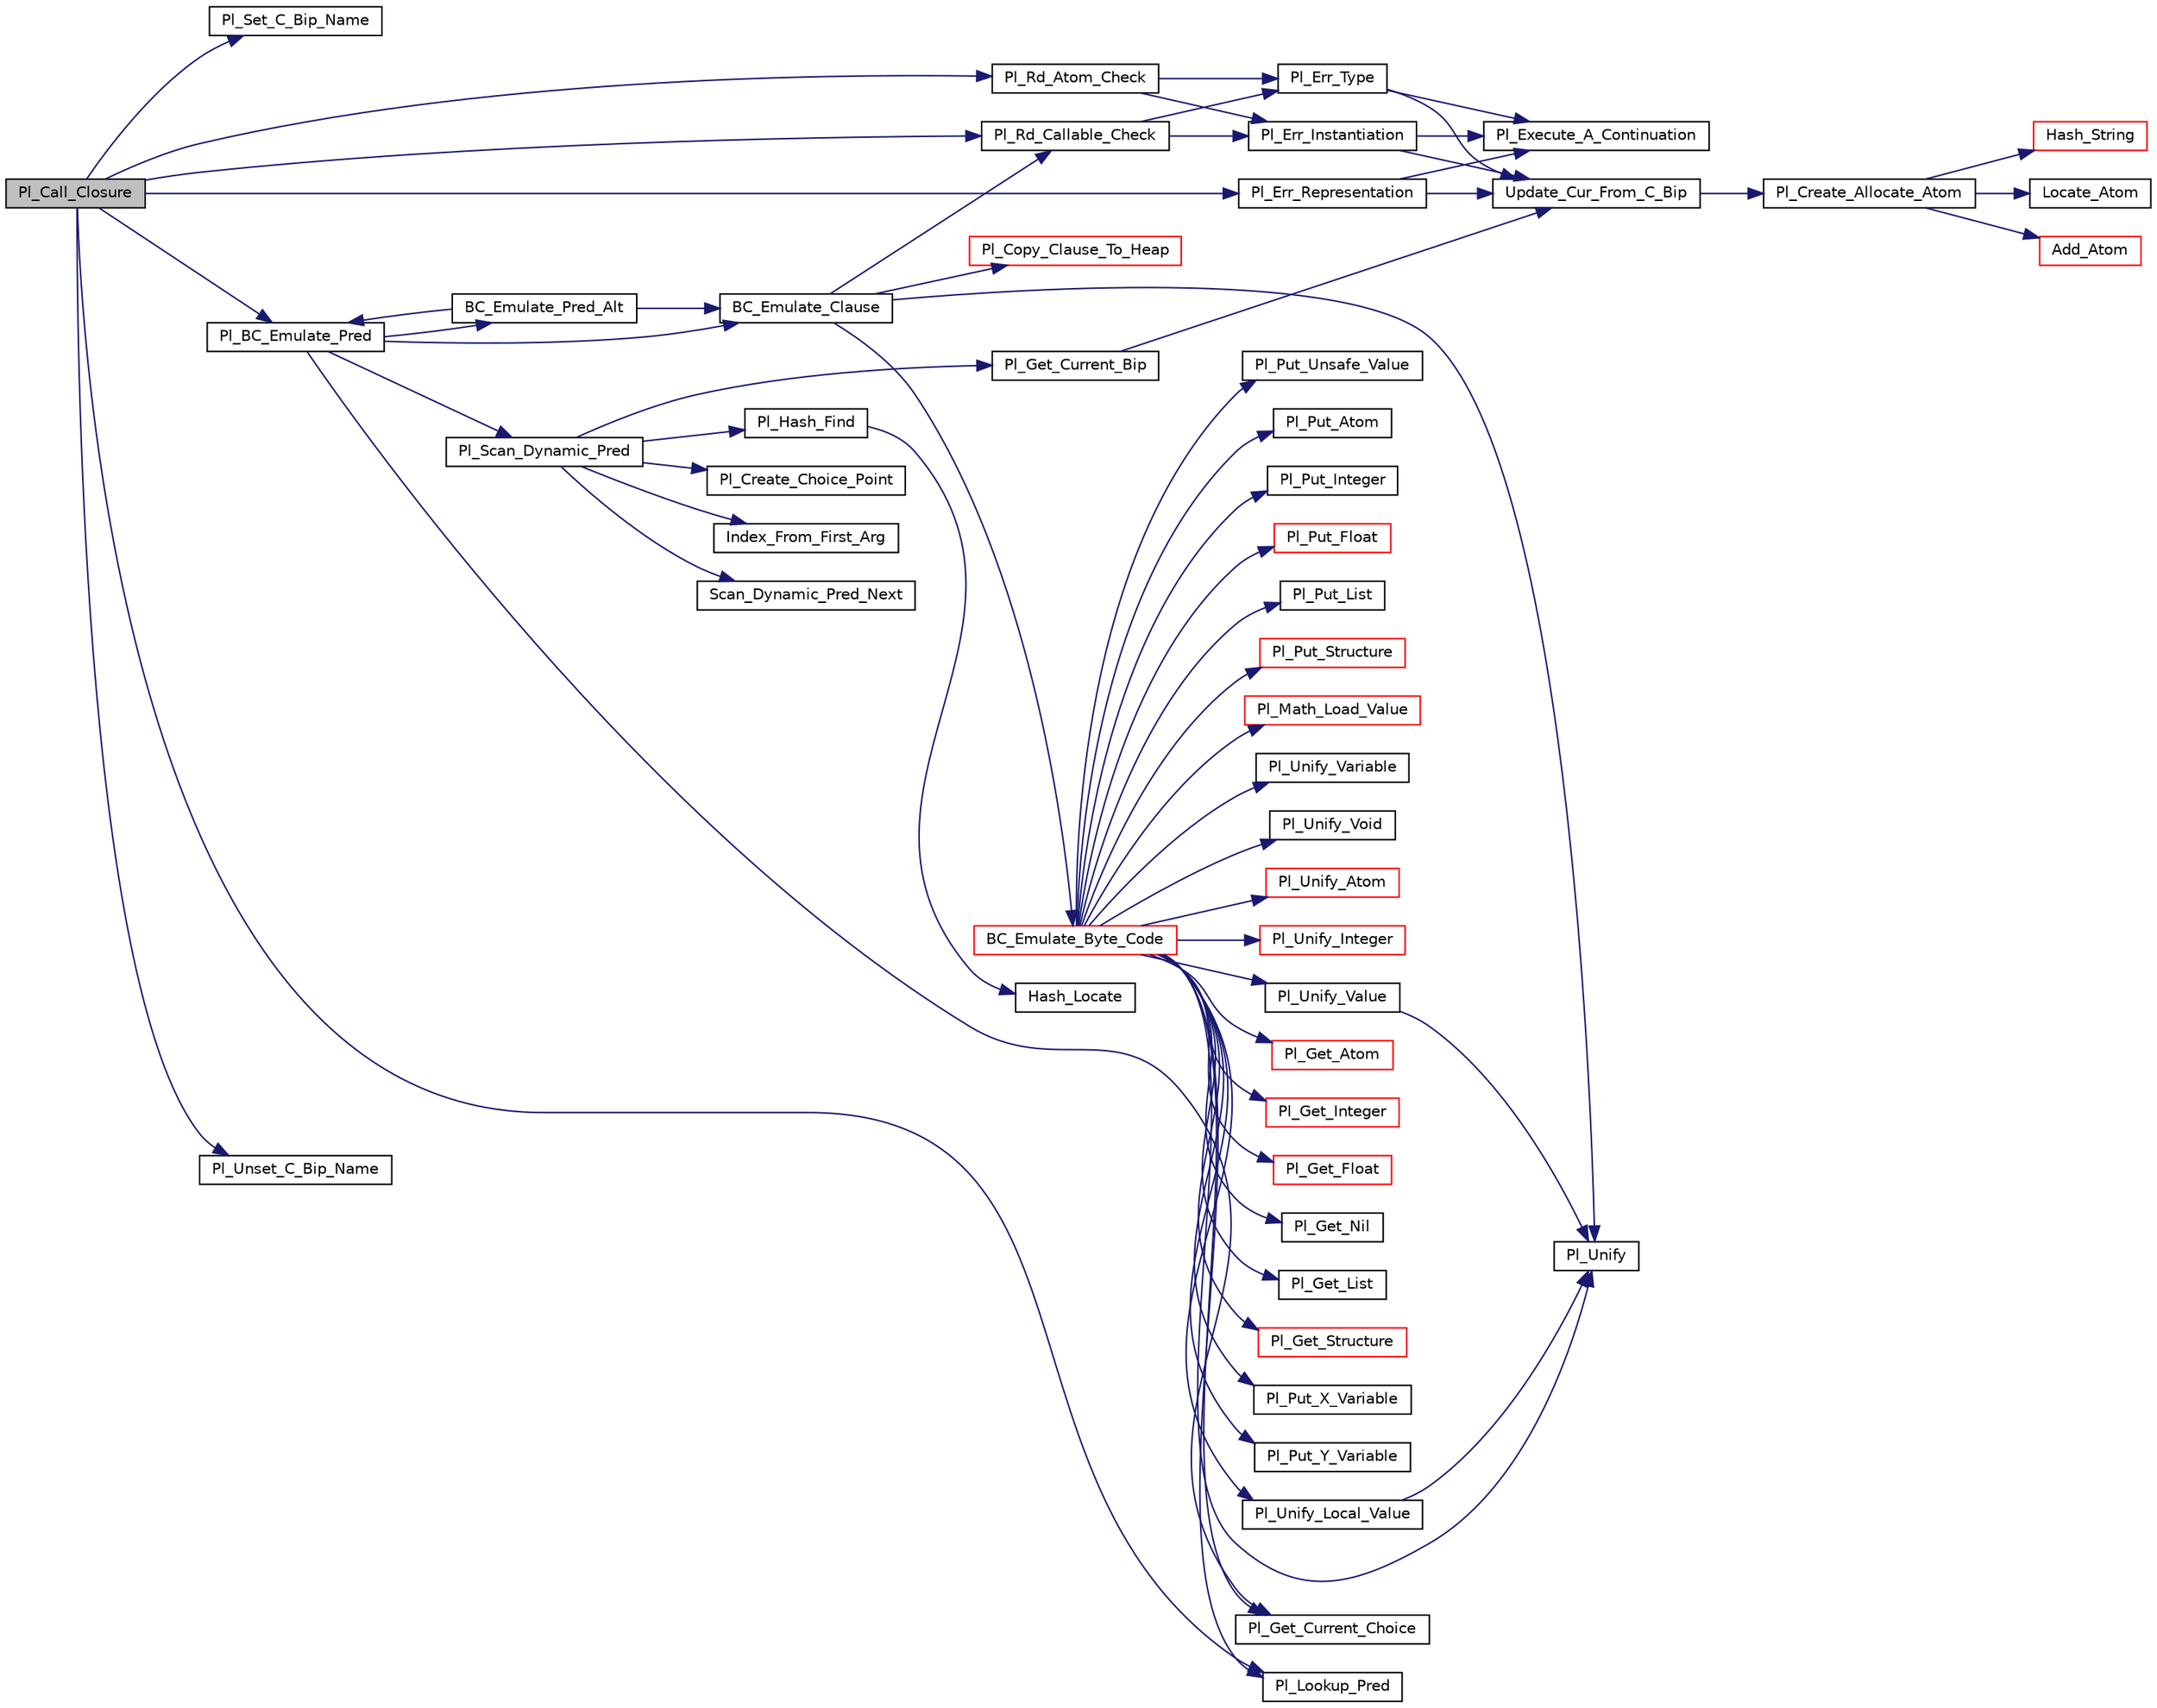 digraph "Pl_Call_Closure"
{
  edge [fontname="Helvetica",fontsize="10",labelfontname="Helvetica",labelfontsize="10"];
  node [fontname="Helvetica",fontsize="10",shape=record];
  rankdir="LR";
  Node1 [label="Pl_Call_Closure",height=0.2,width=0.4,color="black", fillcolor="grey75", style="filled", fontcolor="black"];
  Node1 -> Node2 [color="midnightblue",fontsize="10",style="solid",fontname="Helvetica"];
  Node2 [label="Pl_Set_C_Bip_Name",height=0.2,width=0.4,color="black", fillcolor="white", style="filled",URL="$error__supp_8c.html#ab8256cda3ff04e0c94916c88bf464e79"];
  Node1 -> Node3 [color="midnightblue",fontsize="10",style="solid",fontname="Helvetica"];
  Node3 [label="Pl_Rd_Atom_Check",height=0.2,width=0.4,color="black", fillcolor="white", style="filled",URL="$c__supp_8c.html#a7659195fe3d298fb9e8b8cedf62e3ba8"];
  Node3 -> Node4 [color="midnightblue",fontsize="10",style="solid",fontname="Helvetica"];
  Node4 [label="Pl_Err_Instantiation",height=0.2,width=0.4,color="black", fillcolor="white", style="filled",URL="$error__supp_8c.html#a17057fc5577da70316e8f62fca4743f7"];
  Node4 -> Node5 [color="midnightblue",fontsize="10",style="solid",fontname="Helvetica"];
  Node5 [label="Update_Cur_From_C_Bip",height=0.2,width=0.4,color="black", fillcolor="white", style="filled",URL="$error__supp_8c.html#aef1341aeb3ceb943d8e9d7d6f77b0582"];
  Node5 -> Node6 [color="midnightblue",fontsize="10",style="solid",fontname="Helvetica"];
  Node6 [label="Pl_Create_Allocate_Atom",height=0.2,width=0.4,color="black", fillcolor="white", style="filled",URL="$atom_8c.html#a76a3983dda97458000ed903b9bc94f6c"];
  Node6 -> Node7 [color="midnightblue",fontsize="10",style="solid",fontname="Helvetica"];
  Node7 [label="Hash_String",height=0.2,width=0.4,color="red", fillcolor="white", style="filled",URL="$atom_8c.html#a9ed09c0173fe0a0e6d0f90ec363687fe"];
  Node6 -> Node8 [color="midnightblue",fontsize="10",style="solid",fontname="Helvetica"];
  Node8 [label="Locate_Atom",height=0.2,width=0.4,color="black", fillcolor="white", style="filled",URL="$atom_8c.html#ad4222685eae3cdb0315df48a8a7e89fc"];
  Node6 -> Node9 [color="midnightblue",fontsize="10",style="solid",fontname="Helvetica"];
  Node9 [label="Add_Atom",height=0.2,width=0.4,color="red", fillcolor="white", style="filled",URL="$atom_8c.html#abe628ad301508c0ed926cfb4bc791818"];
  Node4 -> Node10 [color="midnightblue",fontsize="10",style="solid",fontname="Helvetica"];
  Node10 [label="Pl_Execute_A_Continuation",height=0.2,width=0.4,color="black", fillcolor="white", style="filled",URL="$engine_8c.html#ae0fcb6df66410fd57c52a0ba16527642"];
  Node3 -> Node11 [color="midnightblue",fontsize="10",style="solid",fontname="Helvetica"];
  Node11 [label="Pl_Err_Type",height=0.2,width=0.4,color="black", fillcolor="white", style="filled",URL="$error__supp_8c.html#a88375a38b23326055e59e455c25f982e"];
  Node11 -> Node5 [color="midnightblue",fontsize="10",style="solid",fontname="Helvetica"];
  Node11 -> Node10 [color="midnightblue",fontsize="10",style="solid",fontname="Helvetica"];
  Node1 -> Node12 [color="midnightblue",fontsize="10",style="solid",fontname="Helvetica"];
  Node12 [label="Pl_Rd_Callable_Check",height=0.2,width=0.4,color="black", fillcolor="white", style="filled",URL="$c__supp_8c.html#a3c498e5d4df7e7f9c014131a40f63d22"];
  Node12 -> Node4 [color="midnightblue",fontsize="10",style="solid",fontname="Helvetica"];
  Node12 -> Node11 [color="midnightblue",fontsize="10",style="solid",fontname="Helvetica"];
  Node1 -> Node13 [color="midnightblue",fontsize="10",style="solid",fontname="Helvetica"];
  Node13 [label="Pl_Err_Representation",height=0.2,width=0.4,color="black", fillcolor="white", style="filled",URL="$error__supp_8c.html#a63aa2b2bc9fdc48a57b03ce667140ac9"];
  Node13 -> Node5 [color="midnightblue",fontsize="10",style="solid",fontname="Helvetica"];
  Node13 -> Node10 [color="midnightblue",fontsize="10",style="solid",fontname="Helvetica"];
  Node1 -> Node14 [color="midnightblue",fontsize="10",style="solid",fontname="Helvetica"];
  Node14 [label="Pl_Unset_C_Bip_Name",height=0.2,width=0.4,color="black", fillcolor="white", style="filled",URL="$error__supp_8c.html#a984f5827dd2759c4b1dab06e8c4acaf5"];
  Node1 -> Node15 [color="midnightblue",fontsize="10",style="solid",fontname="Helvetica"];
  Node15 [label="Pl_Lookup_Pred",height=0.2,width=0.4,color="black", fillcolor="white", style="filled",URL="$pred_8c.html#aa8ebf08b93ec7e4bde2c544c70ba4c39"];
  Node1 -> Node16 [color="midnightblue",fontsize="10",style="solid",fontname="Helvetica"];
  Node16 [label="Pl_BC_Emulate_Pred",height=0.2,width=0.4,color="black", fillcolor="white", style="filled",URL="$bc__supp_8c.html#a8a045e53639fe083b9e018f119e754e4"];
  Node16 -> Node17 [color="midnightblue",fontsize="10",style="solid",fontname="Helvetica"];
  Node17 [label="Pl_Get_Current_Choice",height=0.2,width=0.4,color="black", fillcolor="white", style="filled",URL="$wam__inst_8c.html#af06a1a3342769e7c5434a147c3f66748"];
  Node16 -> Node18 [color="midnightblue",fontsize="10",style="solid",fontname="Helvetica"];
  Node18 [label="Pl_Scan_Dynamic_Pred",height=0.2,width=0.4,color="black", fillcolor="white", style="filled",URL="$dynam__supp_8c.html#ad7b836ca5b36d7839115b035aa0d1944"];
  Node18 -> Node19 [color="midnightblue",fontsize="10",style="solid",fontname="Helvetica"];
  Node19 [label="Pl_Get_Current_Bip",height=0.2,width=0.4,color="black", fillcolor="white", style="filled",URL="$error__supp_8c.html#a8df805fb3afbc1fa300c3d9e8ceb5208"];
  Node19 -> Node5 [color="midnightblue",fontsize="10",style="solid",fontname="Helvetica"];
  Node18 -> Node20 [color="midnightblue",fontsize="10",style="solid",fontname="Helvetica"];
  Node20 [label="Index_From_First_Arg",height=0.2,width=0.4,color="black", fillcolor="white", style="filled",URL="$dynam__supp_8c.html#a1fe591a9dfadbabfcd8572598baebf18"];
  Node18 -> Node21 [color="midnightblue",fontsize="10",style="solid",fontname="Helvetica"];
  Node21 [label="Pl_Hash_Find",height=0.2,width=0.4,color="black", fillcolor="white", style="filled",URL="$hash_8c.html#aec674b585bde3301a8a850dd742cc243"];
  Node21 -> Node22 [color="midnightblue",fontsize="10",style="solid",fontname="Helvetica"];
  Node22 [label="Hash_Locate",height=0.2,width=0.4,color="black", fillcolor="white", style="filled",URL="$hash_8c.html#a12948099c13cb849ed3575849492ac33"];
  Node18 -> Node23 [color="midnightblue",fontsize="10",style="solid",fontname="Helvetica"];
  Node23 [label="Scan_Dynamic_Pred_Next",height=0.2,width=0.4,color="black", fillcolor="white", style="filled",URL="$dynam__supp_8c.html#aac5c5e2f7507d4c8d463f76198a04f03"];
  Node18 -> Node24 [color="midnightblue",fontsize="10",style="solid",fontname="Helvetica"];
  Node24 [label="Pl_Create_Choice_Point",height=0.2,width=0.4,color="black", fillcolor="white", style="filled",URL="$wam__inst_8c.html#a482d0f0a0b2ac53fc463aaa753ce071e"];
  Node16 -> Node25 [color="midnightblue",fontsize="10",style="solid",fontname="Helvetica"];
  Node25 [label="BC_Emulate_Pred_Alt",height=0.2,width=0.4,color="black", fillcolor="white", style="filled",URL="$bc__supp_8c.html#af5eb08f345855ac14975d4366243dbc5"];
  Node25 -> Node26 [color="midnightblue",fontsize="10",style="solid",fontname="Helvetica"];
  Node26 [label="BC_Emulate_Clause",height=0.2,width=0.4,color="black", fillcolor="white", style="filled",URL="$bc__supp_8c.html#a77ff26a73bb5736aff1d2c5d97400be5"];
  Node26 -> Node27 [color="midnightblue",fontsize="10",style="solid",fontname="Helvetica"];
  Node27 [label="BC_Emulate_Byte_Code",height=0.2,width=0.4,color="red", fillcolor="white", style="filled",URL="$bc__supp_8c.html#a76dfe05d2b8c2759f785c9a9a003b782"];
  Node27 -> Node28 [color="midnightblue",fontsize="10",style="solid",fontname="Helvetica"];
  Node28 [label="Pl_Unify",height=0.2,width=0.4,color="black", fillcolor="white", style="filled",URL="$wam__inst_8h.html#a098bda85a540e8ca5969063ccfd4ea20"];
  Node27 -> Node29 [color="midnightblue",fontsize="10",style="solid",fontname="Helvetica"];
  Node29 [label="Pl_Get_Atom",height=0.2,width=0.4,color="red", fillcolor="white", style="filled",URL="$wam__inst_8c.html#a78229c8d23053191e0fee7952757f9c7"];
  Node27 -> Node30 [color="midnightblue",fontsize="10",style="solid",fontname="Helvetica"];
  Node30 [label="Pl_Get_Integer",height=0.2,width=0.4,color="red", fillcolor="white", style="filled",URL="$wam__inst_8c.html#a4674b6fe0ab6340bbe076f8d485673e7"];
  Node27 -> Node31 [color="midnightblue",fontsize="10",style="solid",fontname="Helvetica"];
  Node31 [label="Pl_Get_Float",height=0.2,width=0.4,color="red", fillcolor="white", style="filled",URL="$wam__inst_8c.html#a8899ae2504ab650fe32b26ef80281dc1"];
  Node27 -> Node32 [color="midnightblue",fontsize="10",style="solid",fontname="Helvetica"];
  Node32 [label="Pl_Get_Nil",height=0.2,width=0.4,color="black", fillcolor="white", style="filled",URL="$wam__inst_8c.html#a4ab2a67fe680997c88472c007bafbcbd"];
  Node27 -> Node33 [color="midnightblue",fontsize="10",style="solid",fontname="Helvetica"];
  Node33 [label="Pl_Get_List",height=0.2,width=0.4,color="black", fillcolor="white", style="filled",URL="$wam__inst_8c.html#ac053eb26fdee8a8e71ea9a5ac4079ab0"];
  Node27 -> Node34 [color="midnightblue",fontsize="10",style="solid",fontname="Helvetica"];
  Node34 [label="Pl_Get_Structure",height=0.2,width=0.4,color="red", fillcolor="white", style="filled",URL="$wam__inst_8c.html#a3142e85c3603983f78392e0a0498106b"];
  Node27 -> Node35 [color="midnightblue",fontsize="10",style="solid",fontname="Helvetica"];
  Node35 [label="Pl_Put_X_Variable",height=0.2,width=0.4,color="black", fillcolor="white", style="filled",URL="$wam__inst_8c.html#ac3ef9bcbd100b6820236c04a0b7996d1"];
  Node27 -> Node36 [color="midnightblue",fontsize="10",style="solid",fontname="Helvetica"];
  Node36 [label="Pl_Put_Y_Variable",height=0.2,width=0.4,color="black", fillcolor="white", style="filled",URL="$wam__inst_8c.html#ad0a91c2b062269bd12ad2c07ea87321d"];
  Node27 -> Node37 [color="midnightblue",fontsize="10",style="solid",fontname="Helvetica"];
  Node37 [label="Pl_Put_Unsafe_Value",height=0.2,width=0.4,color="black", fillcolor="white", style="filled",URL="$wam__inst_8c.html#a39b48e9babc46d8bb63f35e09996e798"];
  Node27 -> Node38 [color="midnightblue",fontsize="10",style="solid",fontname="Helvetica"];
  Node38 [label="Pl_Put_Atom",height=0.2,width=0.4,color="black", fillcolor="white", style="filled",URL="$wam__inst_8c.html#ab20126f584cc3aa92e1ca69b994fecd7"];
  Node27 -> Node39 [color="midnightblue",fontsize="10",style="solid",fontname="Helvetica"];
  Node39 [label="Pl_Put_Integer",height=0.2,width=0.4,color="black", fillcolor="white", style="filled",URL="$wam__inst_8c.html#afcd94de94db48fea9a3819b0fb7a3f4d"];
  Node27 -> Node40 [color="midnightblue",fontsize="10",style="solid",fontname="Helvetica"];
  Node40 [label="Pl_Put_Float",height=0.2,width=0.4,color="red", fillcolor="white", style="filled",URL="$wam__inst_8c.html#a9db6b3be3b17088b97eda8075ab4a82e"];
  Node27 -> Node41 [color="midnightblue",fontsize="10",style="solid",fontname="Helvetica"];
  Node41 [label="Pl_Put_List",height=0.2,width=0.4,color="black", fillcolor="white", style="filled",URL="$wam__inst_8c.html#a3693088ecc87044949d8635527a4e3fd"];
  Node27 -> Node42 [color="midnightblue",fontsize="10",style="solid",fontname="Helvetica"];
  Node42 [label="Pl_Put_Structure",height=0.2,width=0.4,color="red", fillcolor="white", style="filled",URL="$wam__inst_8c.html#aa32a139dbb5d14b79b3655b5ad06502e"];
  Node27 -> Node43 [color="midnightblue",fontsize="10",style="solid",fontname="Helvetica"];
  Node43 [label="Pl_Math_Load_Value",height=0.2,width=0.4,color="red", fillcolor="white", style="filled",URL="$arith__inl__c_8c.html#ae20008413055c77b939974ea529d2d54"];
  Node27 -> Node44 [color="midnightblue",fontsize="10",style="solid",fontname="Helvetica"];
  Node44 [label="Pl_Unify_Variable",height=0.2,width=0.4,color="black", fillcolor="white", style="filled",URL="$wam__inst_8c.html#ab11181944ecf328d3ade45d83f7744d8"];
  Node27 -> Node45 [color="midnightblue",fontsize="10",style="solid",fontname="Helvetica"];
  Node45 [label="Pl_Unify_Void",height=0.2,width=0.4,color="black", fillcolor="white", style="filled",URL="$wam__inst_8c.html#a10bbafcdb34c6e41f239954f493e7cf0"];
  Node27 -> Node46 [color="midnightblue",fontsize="10",style="solid",fontname="Helvetica"];
  Node46 [label="Pl_Unify_Value",height=0.2,width=0.4,color="black", fillcolor="white", style="filled",URL="$wam__inst_8c.html#acd2fdce00a3e2d6fa978b8a195c95746"];
  Node46 -> Node28 [color="midnightblue",fontsize="10",style="solid",fontname="Helvetica"];
  Node27 -> Node47 [color="midnightblue",fontsize="10",style="solid",fontname="Helvetica"];
  Node47 [label="Pl_Unify_Local_Value",height=0.2,width=0.4,color="black", fillcolor="white", style="filled",URL="$wam__inst_8c.html#ae685c686577adec2b4006ebeb760449e"];
  Node47 -> Node28 [color="midnightblue",fontsize="10",style="solid",fontname="Helvetica"];
  Node27 -> Node48 [color="midnightblue",fontsize="10",style="solid",fontname="Helvetica"];
  Node48 [label="Pl_Unify_Atom",height=0.2,width=0.4,color="red", fillcolor="white", style="filled",URL="$wam__inst_8c.html#a9d87a5b4acfffab877517842b1fa4055"];
  Node27 -> Node49 [color="midnightblue",fontsize="10",style="solid",fontname="Helvetica"];
  Node49 [label="Pl_Unify_Integer",height=0.2,width=0.4,color="red", fillcolor="white", style="filled",URL="$wam__inst_8c.html#a6ec65d8b59b5c6b865ad0e4f1b23b73e"];
  Node27 -> Node15 [color="midnightblue",fontsize="10",style="solid",fontname="Helvetica"];
  Node27 -> Node17 [color="midnightblue",fontsize="10",style="solid",fontname="Helvetica"];
  Node26 -> Node50 [color="midnightblue",fontsize="10",style="solid",fontname="Helvetica"];
  Node50 [label="Pl_Copy_Clause_To_Heap",height=0.2,width=0.4,color="red", fillcolor="white", style="filled",URL="$dynam__supp_8c.html#afed2b2b3d8c4223c1ddddc6d4813b247"];
  Node26 -> Node12 [color="midnightblue",fontsize="10",style="solid",fontname="Helvetica"];
  Node26 -> Node28 [color="midnightblue",fontsize="10",style="solid",fontname="Helvetica"];
  Node25 -> Node16 [color="midnightblue",fontsize="10",style="solid",fontname="Helvetica"];
  Node16 -> Node26 [color="midnightblue",fontsize="10",style="solid",fontname="Helvetica"];
}
